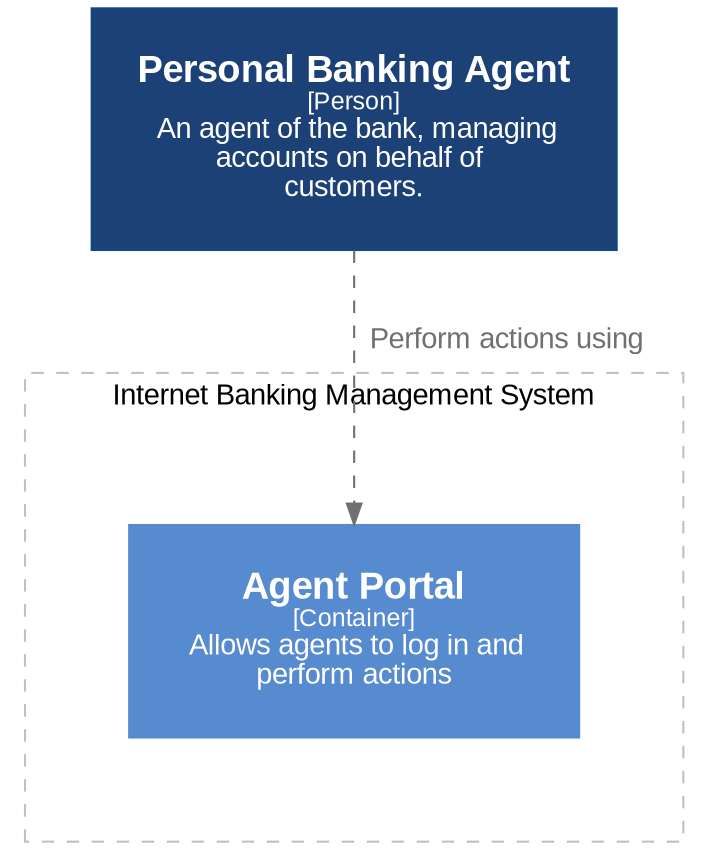 digraph {
    compound=true
    graph [fontname="Arial", rankdir=TB, ranksep=1.0, nodesep=1.0]
    node [fontname="Arial", shape=box, margin="0.3,0.3"]
    edge [fontname="Arial"]

    subgraph cluster_internetBankingManagementSystem {
        label = "Internet Banking Management System"
        style = "dashed"
        color = "grey"
        margin="50,50"
        
        agentPortal [
        id="agentPortal",
        shape="rect",
        label=<<font point-size="18"><b>Agent Portal</b></font><br /><font point-size="12">[Container]</font><br /><font point-size="14">  Allows agents to log in and <br />perform actions</font>>,
        style="filled",
        color="#568BCF",
        fillcolor="#568BCF",
        fontcolor="#ffffff"
    ]
        
    }

agent [
        id="agent",
        shape="rect",
        label=<<font point-size="18"><b>Personal Banking Agent</b></font><br /><font point-size="12">[Person]</font><br /><font point-size="14">  An agent of the bank, managing <br />accounts on behalf of <br />customers.</font>>,
        style="filled",
        color="#0b4884",
        fillcolor="#1C4177",
        fontcolor="#ffffff"
    ]
agent -> agentPortal [ id="100005", label=<<font point-size="14">  Perform actions using</font>>, style="dashed", color="#707070", fontcolor="#707070" ]
     
}